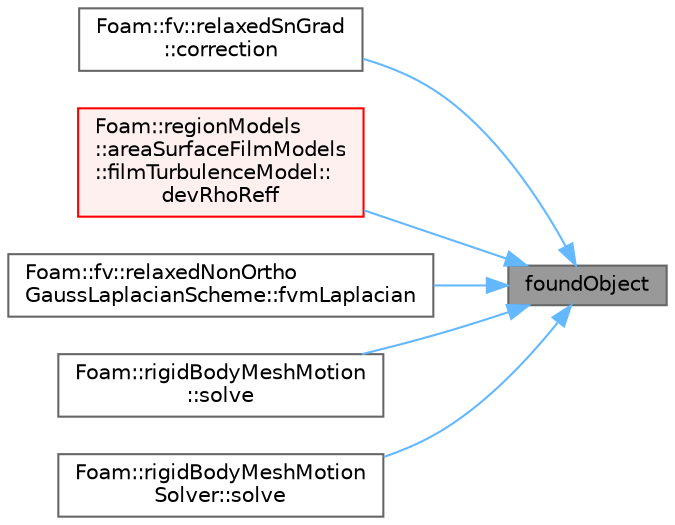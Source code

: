 digraph "foundObject"
{
 // LATEX_PDF_SIZE
  bgcolor="transparent";
  edge [fontname=Helvetica,fontsize=10,labelfontname=Helvetica,labelfontsize=10];
  node [fontname=Helvetica,fontsize=10,shape=box,height=0.2,width=0.4];
  rankdir="RL";
  Node1 [id="Node000001",label="foundObject",height=0.2,width=0.4,color="gray40", fillcolor="grey60", style="filled", fontcolor="black",tooltip=" "];
  Node1 -> Node2 [id="edge1_Node000001_Node000002",dir="back",color="steelblue1",style="solid",tooltip=" "];
  Node2 [id="Node000002",label="Foam::fv::relaxedSnGrad\l::correction",height=0.2,width=0.4,color="grey40", fillcolor="white", style="filled",URL="$classFoam_1_1fv_1_1relaxedSnGrad.html#ac26ead7414cbab39c598047884ab43b5",tooltip=" "];
  Node1 -> Node3 [id="edge2_Node000001_Node000003",dir="back",color="steelblue1",style="solid",tooltip=" "];
  Node3 [id="Node000003",label="Foam::regionModels\l::areaSurfaceFilmModels\l::filmTurbulenceModel::\ldevRhoReff",height=0.2,width=0.4,color="red", fillcolor="#FFF0F0", style="filled",URL="$classFoam_1_1regionModels_1_1areaSurfaceFilmModels_1_1filmTurbulenceModel.html#a5059c0020041f28c11b5c1fc8d302d1c",tooltip=" "];
  Node1 -> Node6 [id="edge3_Node000001_Node000006",dir="back",color="steelblue1",style="solid",tooltip=" "];
  Node6 [id="Node000006",label="Foam::fv::relaxedNonOrtho\lGaussLaplacianScheme::fvmLaplacian",height=0.2,width=0.4,color="grey40", fillcolor="white", style="filled",URL="$classFoam_1_1fv_1_1relaxedNonOrthoGaussLaplacianScheme.html#ac363258e34a38773cd5e029506a4b945",tooltip=" "];
  Node1 -> Node7 [id="edge4_Node000001_Node000007",dir="back",color="steelblue1",style="solid",tooltip=" "];
  Node7 [id="Node000007",label="Foam::rigidBodyMeshMotion\l::solve",height=0.2,width=0.4,color="grey40", fillcolor="white", style="filled",URL="$classFoam_1_1rigidBodyMeshMotion.html#af7d39f0eac0af0ed5785935ac72a1e7d",tooltip=" "];
  Node1 -> Node8 [id="edge5_Node000001_Node000008",dir="back",color="steelblue1",style="solid",tooltip=" "];
  Node8 [id="Node000008",label="Foam::rigidBodyMeshMotion\lSolver::solve",height=0.2,width=0.4,color="grey40", fillcolor="white", style="filled",URL="$classFoam_1_1rigidBodyMeshMotionSolver.html#af7d39f0eac0af0ed5785935ac72a1e7d",tooltip=" "];
}
